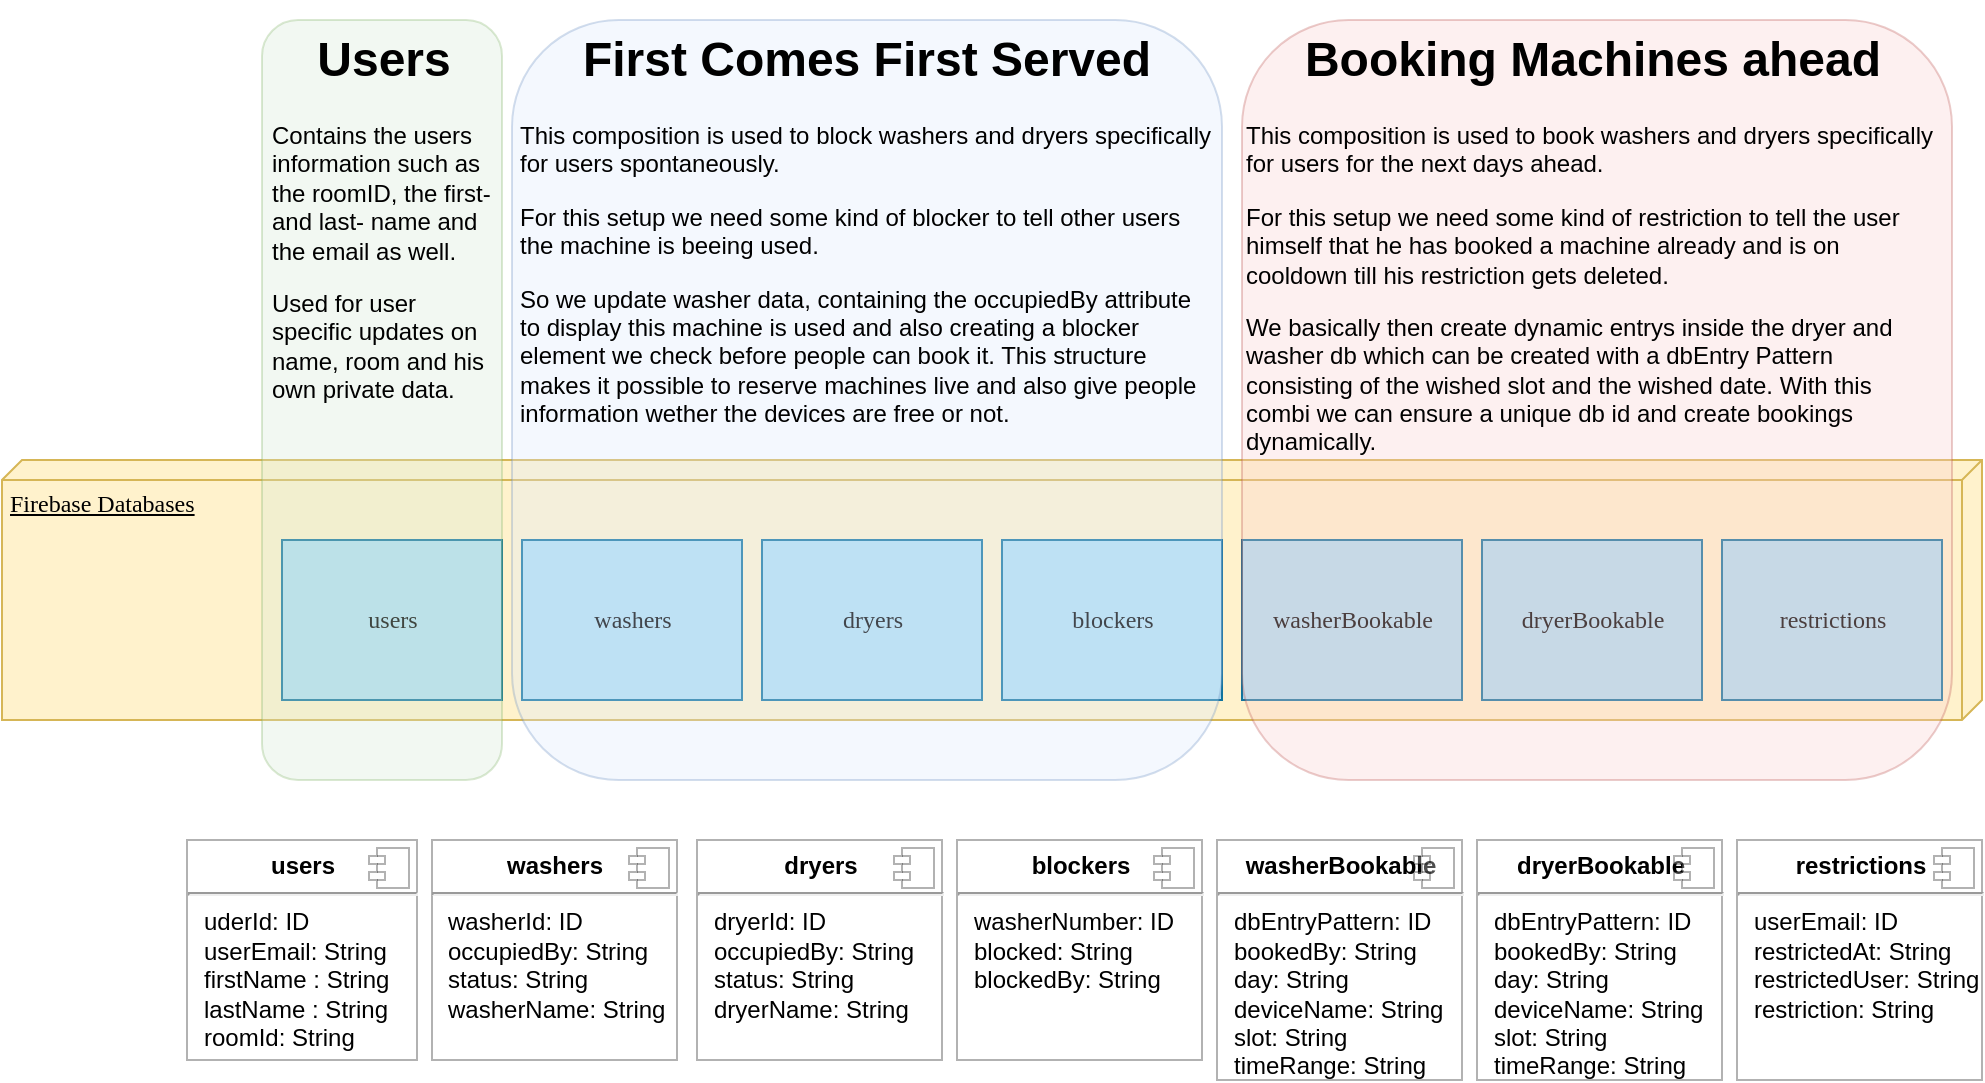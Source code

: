 <mxfile version="20.7.4" type="github">
  <diagram name="Page-1" id="5f0bae14-7c28-e335-631c-24af17079c00">
    <mxGraphModel dx="1639" dy="901" grid="1" gridSize="10" guides="1" tooltips="1" connect="1" arrows="1" fold="1" page="1" pageScale="1" pageWidth="1100" pageHeight="850" background="none" math="0" shadow="0">
      <root>
        <mxCell id="0" />
        <mxCell id="1" parent="0" />
        <mxCell id="r8EusleEMPzekrwfMVhx-1" value="Firebase Databases" style="verticalAlign=top;align=left;spacingTop=8;spacingLeft=2;spacingRight=12;shape=cube;size=10;direction=south;fontStyle=4;html=1;rounded=0;shadow=0;comic=0;labelBackgroundColor=none;strokeWidth=1;fontFamily=Verdana;fontSize=12;fillColor=#fff2cc;strokeColor=#d6b656;" vertex="1" parent="1">
          <mxGeometry x="48" y="300" width="990" height="130" as="geometry" />
        </mxCell>
        <mxCell id="r8EusleEMPzekrwfMVhx-3" value="users" style="html=1;rounded=0;shadow=0;comic=0;labelBackgroundColor=none;strokeWidth=1;fontFamily=Verdana;fontSize=12;align=center;fillColor=#b1ddf0;strokeColor=#10739e;" vertex="1" parent="1">
          <mxGeometry x="188" y="340" width="110" height="80" as="geometry" />
        </mxCell>
        <mxCell id="r8EusleEMPzekrwfMVhx-4" value="washers" style="html=1;rounded=0;shadow=0;comic=0;labelBackgroundColor=none;strokeWidth=1;fontFamily=Verdana;fontSize=12;align=center;fillColor=#b1ddf0;strokeColor=#10739e;" vertex="1" parent="1">
          <mxGeometry x="308" y="340" width="110" height="80" as="geometry" />
        </mxCell>
        <mxCell id="r8EusleEMPzekrwfMVhx-5" value="dryers" style="html=1;rounded=0;shadow=0;comic=0;labelBackgroundColor=none;strokeWidth=1;fontFamily=Verdana;fontSize=12;align=center;fillColor=#b1ddf0;strokeColor=#10739e;" vertex="1" parent="1">
          <mxGeometry x="428" y="340" width="110" height="80" as="geometry" />
        </mxCell>
        <mxCell id="r8EusleEMPzekrwfMVhx-6" value="blockers" style="html=1;rounded=0;shadow=0;comic=0;labelBackgroundColor=none;strokeWidth=1;fontFamily=Verdana;fontSize=12;align=center;fillColor=#b1ddf0;strokeColor=#10739e;" vertex="1" parent="1">
          <mxGeometry x="548" y="340" width="110" height="80" as="geometry" />
        </mxCell>
        <mxCell id="r8EusleEMPzekrwfMVhx-7" value="washerBookable" style="html=1;rounded=0;shadow=0;comic=0;labelBackgroundColor=none;strokeWidth=1;fontFamily=Verdana;fontSize=12;align=center;fillColor=#b1ddf0;strokeColor=#10739e;" vertex="1" parent="1">
          <mxGeometry x="668" y="340" width="110" height="80" as="geometry" />
        </mxCell>
        <mxCell id="r8EusleEMPzekrwfMVhx-8" value="dryerBookable" style="html=1;rounded=0;shadow=0;comic=0;labelBackgroundColor=none;strokeWidth=1;fontFamily=Verdana;fontSize=12;align=center;fillColor=#b1ddf0;strokeColor=#10739e;" vertex="1" parent="1">
          <mxGeometry x="788" y="340" width="110" height="80" as="geometry" />
        </mxCell>
        <mxCell id="r8EusleEMPzekrwfMVhx-9" value="restrictions" style="html=1;rounded=0;shadow=0;comic=0;labelBackgroundColor=none;strokeWidth=1;fontFamily=Verdana;fontSize=12;align=center;fillColor=#b1ddf0;strokeColor=#10739e;" vertex="1" parent="1">
          <mxGeometry x="908" y="340" width="110" height="80" as="geometry" />
        </mxCell>
        <mxCell id="r8EusleEMPzekrwfMVhx-10" value="" style="rounded=1;whiteSpace=wrap;html=1;fillColor=#d5e8d4;strokeColor=#82b366;opacity=30;" vertex="1" parent="1">
          <mxGeometry x="178" y="80" width="120" height="380" as="geometry" />
        </mxCell>
        <mxCell id="r8EusleEMPzekrwfMVhx-11" value="&lt;h1 style=&quot;text-align: center;&quot;&gt;Users&lt;/h1&gt;&lt;p style=&quot;&quot;&gt;&lt;span style=&quot;background-color: initial;&quot;&gt;Contains the users information such as the roomID, the first- and last- name and the email as well.&lt;/span&gt;&lt;br&gt;&lt;/p&gt;&lt;p&gt;Used for user specific updates on name, room and his own private data.&lt;/p&gt;" style="text;html=1;strokeColor=none;fillColor=none;spacing=5;spacingTop=-20;whiteSpace=wrap;overflow=hidden;rounded=0;opacity=30;align=left;" vertex="1" parent="1">
          <mxGeometry x="178" y="80" width="120" height="220" as="geometry" />
        </mxCell>
        <mxCell id="r8EusleEMPzekrwfMVhx-12" value="" style="rounded=1;whiteSpace=wrap;html=1;fillColor=#dae8fc;strokeColor=#6c8ebf;opacity=30;" vertex="1" parent="1">
          <mxGeometry x="303" y="80" width="355" height="380" as="geometry" />
        </mxCell>
        <mxCell id="r8EusleEMPzekrwfMVhx-17" value="&lt;h1&gt;First Comes First Served&lt;/h1&gt;&lt;p style=&quot;text-align: left;&quot;&gt;This composition is used to block washers and dryers specifically for users spontaneously.&lt;/p&gt;&lt;p style=&quot;text-align: left;&quot;&gt;For this setup we need some kind of blocker to tell other users the machine is beeing used.&lt;/p&gt;&lt;p style=&quot;text-align: left;&quot;&gt;So we update washer data, containing the occupiedBy attribute to display this machine is used and also creating a blocker element we check before people can book it. This structure makes it possible to reserve machines live and also give people information wether the devices are free or not.&lt;/p&gt;&lt;p style=&quot;text-align: left;&quot;&gt;&lt;br&gt;&lt;/p&gt;" style="text;html=1;strokeColor=none;fillColor=none;spacing=5;spacingTop=-20;whiteSpace=wrap;overflow=hidden;rounded=0;opacity=30;align=center;" vertex="1" parent="1">
          <mxGeometry x="303" y="80" width="355" height="220" as="geometry" />
        </mxCell>
        <mxCell id="r8EusleEMPzekrwfMVhx-18" value="" style="rounded=1;whiteSpace=wrap;html=1;fillColor=#f8cecc;strokeColor=#b85450;opacity=30;" vertex="1" parent="1">
          <mxGeometry x="668" y="80" width="355" height="380" as="geometry" />
        </mxCell>
        <mxCell id="r8EusleEMPzekrwfMVhx-19" value="&lt;h1&gt;Booking Machines ahead&lt;/h1&gt;&lt;p style=&quot;text-align: left;&quot;&gt;This composition is used to book washers and dryers specifically for users for the next days ahead.&lt;/p&gt;&lt;p style=&quot;text-align: left;&quot;&gt;For this setup we need some kind of restriction to tell the user himself that he has booked a machine already and is on cooldown till his restriction gets deleted.&lt;/p&gt;&lt;p style=&quot;text-align: left;&quot;&gt;We basically then create dynamic entrys inside the dryer and washer db which can be created with a dbEntry Pattern consisting of the wished slot and the wished date. With this combi we can ensure a unique db id and create bookings dynamically.&lt;/p&gt;&lt;p style=&quot;text-align: left;&quot;&gt;&lt;br&gt;&lt;/p&gt;" style="text;html=1;strokeColor=none;fillColor=none;spacing=5;spacingTop=-20;whiteSpace=wrap;overflow=hidden;rounded=0;opacity=30;align=center;" vertex="1" parent="1">
          <mxGeometry x="665.5" y="80" width="355" height="220" as="geometry" />
        </mxCell>
        <mxCell id="r8EusleEMPzekrwfMVhx-20" value="&lt;p style=&quot;margin:0px;margin-top:6px;text-align:center;&quot;&gt;&lt;b&gt;users&lt;/b&gt;&lt;/p&gt;&lt;hr&gt;&lt;p style=&quot;margin:0px;margin-left:8px;&quot;&gt;uderId: ID&lt;/p&gt;&lt;p style=&quot;margin:0px;margin-left:8px;&quot;&gt;userEmail: String&lt;br&gt;firstName : String&lt;/p&gt;&lt;p style=&quot;margin:0px;margin-left:8px;&quot;&gt;lastName : String&lt;br&gt;&lt;/p&gt;&lt;p style=&quot;margin:0px;margin-left:8px;&quot;&gt;roomId: String&lt;br&gt;&lt;/p&gt;&lt;p style=&quot;margin:0px;margin-left:8px;&quot;&gt;&lt;br&gt;&lt;/p&gt;" style="align=left;overflow=fill;html=1;dropTarget=0;opacity=30;" vertex="1" parent="1">
          <mxGeometry x="140.5" y="490" width="115" height="110" as="geometry" />
        </mxCell>
        <mxCell id="r8EusleEMPzekrwfMVhx-21" value="" style="shape=component;jettyWidth=8;jettyHeight=4;opacity=30;" vertex="1" parent="r8EusleEMPzekrwfMVhx-20">
          <mxGeometry x="1" width="20" height="20" relative="1" as="geometry">
            <mxPoint x="-24" y="4" as="offset" />
          </mxGeometry>
        </mxCell>
        <mxCell id="r8EusleEMPzekrwfMVhx-24" value="&lt;p style=&quot;margin:0px;margin-top:6px;text-align:center;&quot;&gt;&lt;b&gt;washers&lt;/b&gt;&lt;/p&gt;&lt;hr&gt;&lt;p style=&quot;margin:0px;margin-left:8px;&quot;&gt;washerId: ID&lt;br&gt;occupiedBy: String&lt;/p&gt;&lt;p style=&quot;margin:0px;margin-left:8px;&quot;&gt;status: String&lt;br&gt;&lt;/p&gt;&lt;p style=&quot;margin:0px;margin-left:8px;&quot;&gt;washerName: String&lt;/p&gt;" style="align=left;overflow=fill;html=1;dropTarget=0;opacity=30;" vertex="1" parent="1">
          <mxGeometry x="263" y="490" width="122.5" height="110" as="geometry" />
        </mxCell>
        <mxCell id="r8EusleEMPzekrwfMVhx-25" value="" style="shape=component;jettyWidth=8;jettyHeight=4;opacity=30;" vertex="1" parent="r8EusleEMPzekrwfMVhx-24">
          <mxGeometry x="1" width="20" height="20" relative="1" as="geometry">
            <mxPoint x="-24" y="4" as="offset" />
          </mxGeometry>
        </mxCell>
        <mxCell id="r8EusleEMPzekrwfMVhx-26" value="&lt;p style=&quot;margin:0px;margin-top:6px;text-align:center;&quot;&gt;&lt;b&gt;dryers&lt;/b&gt;&lt;/p&gt;&lt;hr&gt;&lt;p style=&quot;margin:0px;margin-left:8px;&quot;&gt;dryerId: ID&lt;br&gt;occupiedBy: String&lt;/p&gt;&lt;p style=&quot;margin:0px;margin-left:8px;&quot;&gt;status: String&lt;br&gt;&lt;/p&gt;&lt;p style=&quot;margin:0px;margin-left:8px;&quot;&gt;dryerName: String&lt;/p&gt;" style="align=left;overflow=fill;html=1;dropTarget=0;opacity=30;" vertex="1" parent="1">
          <mxGeometry x="395.5" y="490" width="122.5" height="110" as="geometry" />
        </mxCell>
        <mxCell id="r8EusleEMPzekrwfMVhx-27" value="" style="shape=component;jettyWidth=8;jettyHeight=4;opacity=30;" vertex="1" parent="r8EusleEMPzekrwfMVhx-26">
          <mxGeometry x="1" width="20" height="20" relative="1" as="geometry">
            <mxPoint x="-24" y="4" as="offset" />
          </mxGeometry>
        </mxCell>
        <mxCell id="r8EusleEMPzekrwfMVhx-28" value="&lt;p style=&quot;margin:0px;margin-top:6px;text-align:center;&quot;&gt;&lt;b&gt;blockers&lt;/b&gt;&lt;/p&gt;&lt;hr&gt;&lt;p style=&quot;margin:0px;margin-left:8px;&quot;&gt;washerNumber: ID&lt;br&gt;blocked: String&lt;/p&gt;&lt;p style=&quot;margin:0px;margin-left:8px;&quot;&gt;blockedBy: String&lt;br&gt;&lt;/p&gt;&lt;p style=&quot;margin:0px;margin-left:8px;&quot;&gt;&lt;br&gt;&lt;/p&gt;" style="align=left;overflow=fill;html=1;dropTarget=0;opacity=30;" vertex="1" parent="1">
          <mxGeometry x="525.5" y="490" width="122.5" height="110" as="geometry" />
        </mxCell>
        <mxCell id="r8EusleEMPzekrwfMVhx-29" value="" style="shape=component;jettyWidth=8;jettyHeight=4;opacity=30;" vertex="1" parent="r8EusleEMPzekrwfMVhx-28">
          <mxGeometry x="1" width="20" height="20" relative="1" as="geometry">
            <mxPoint x="-24" y="4" as="offset" />
          </mxGeometry>
        </mxCell>
        <mxCell id="r8EusleEMPzekrwfMVhx-30" value="&lt;p style=&quot;margin:0px;margin-top:6px;text-align:center;&quot;&gt;&lt;b&gt;washerBookable&lt;/b&gt;&lt;/p&gt;&lt;hr&gt;&lt;p style=&quot;margin:0px;margin-left:8px;&quot;&gt;dbEntryPattern: ID&lt;br&gt;bookedBy: String&lt;/p&gt;&lt;p style=&quot;margin:0px;margin-left:8px;&quot;&gt;day: String&lt;br&gt;&lt;/p&gt;&lt;p style=&quot;margin:0px;margin-left:8px;&quot;&gt;deviceName: String&lt;/p&gt;&lt;p style=&quot;border-color: var(--border-color); margin: 0px 0px 0px 8px;&quot;&gt;slot: String&lt;/p&gt;&lt;p style=&quot;border-color: var(--border-color); margin: 0px 0px 0px 8px;&quot;&gt;timeRange: String&lt;/p&gt;&lt;p style=&quot;border-color: var(--border-color); margin: 0px 0px 0px 8px;&quot;&gt;&lt;br style=&quot;border-color: var(--border-color);&quot;&gt;&lt;/p&gt;&lt;p style=&quot;border-color: var(--border-color); margin: 0px 0px 0px 8px;&quot;&gt;&lt;br style=&quot;border-color: var(--border-color);&quot;&gt;&lt;/p&gt;&lt;p style=&quot;margin:0px;margin-left:8px;&quot;&gt;&lt;br&gt;&lt;/p&gt;" style="align=left;overflow=fill;html=1;dropTarget=0;opacity=30;" vertex="1" parent="1">
          <mxGeometry x="655.5" y="490" width="122.5" height="120" as="geometry" />
        </mxCell>
        <mxCell id="r8EusleEMPzekrwfMVhx-31" value="" style="shape=component;jettyWidth=8;jettyHeight=4;opacity=30;" vertex="1" parent="r8EusleEMPzekrwfMVhx-30">
          <mxGeometry x="1" width="20" height="20" relative="1" as="geometry">
            <mxPoint x="-24" y="4" as="offset" />
          </mxGeometry>
        </mxCell>
        <mxCell id="r8EusleEMPzekrwfMVhx-32" value="&lt;p style=&quot;margin:0px;margin-top:6px;text-align:center;&quot;&gt;&lt;b&gt;dryerBookable&lt;/b&gt;&lt;/p&gt;&lt;hr&gt;&lt;p style=&quot;margin:0px;margin-left:8px;&quot;&gt;dbEntryPattern: ID&lt;br&gt;bookedBy: String&lt;/p&gt;&lt;p style=&quot;margin:0px;margin-left:8px;&quot;&gt;day: String&lt;br&gt;&lt;/p&gt;&lt;p style=&quot;margin:0px;margin-left:8px;&quot;&gt;deviceName: String&lt;/p&gt;&lt;p style=&quot;border-color: var(--border-color); margin: 0px 0px 0px 8px;&quot;&gt;slot: String&lt;/p&gt;&lt;p style=&quot;border-color: var(--border-color); margin: 0px 0px 0px 8px;&quot;&gt;timeRange: String&lt;/p&gt;&lt;p style=&quot;border-color: var(--border-color); margin: 0px 0px 0px 8px;&quot;&gt;&lt;br style=&quot;border-color: var(--border-color);&quot;&gt;&lt;/p&gt;&lt;p style=&quot;border-color: var(--border-color); margin: 0px 0px 0px 8px;&quot;&gt;&lt;br style=&quot;border-color: var(--border-color);&quot;&gt;&lt;/p&gt;&lt;p style=&quot;margin:0px;margin-left:8px;&quot;&gt;&lt;br&gt;&lt;/p&gt;" style="align=left;overflow=fill;html=1;dropTarget=0;opacity=30;" vertex="1" parent="1">
          <mxGeometry x="785.5" y="490" width="122.5" height="120" as="geometry" />
        </mxCell>
        <mxCell id="r8EusleEMPzekrwfMVhx-33" value="" style="shape=component;jettyWidth=8;jettyHeight=4;opacity=30;" vertex="1" parent="r8EusleEMPzekrwfMVhx-32">
          <mxGeometry x="1" width="20" height="20" relative="1" as="geometry">
            <mxPoint x="-24" y="4" as="offset" />
          </mxGeometry>
        </mxCell>
        <mxCell id="r8EusleEMPzekrwfMVhx-34" value="&lt;p style=&quot;margin:0px;margin-top:6px;text-align:center;&quot;&gt;&lt;b&gt;restrictions&lt;/b&gt;&lt;/p&gt;&lt;hr&gt;&lt;p style=&quot;margin:0px;margin-left:8px;&quot;&gt;userEmail: ID&lt;br&gt;restrictedAt: String&lt;/p&gt;&lt;p style=&quot;margin:0px;margin-left:8px;&quot;&gt;restrictedUser: String&lt;br&gt;&lt;/p&gt;&lt;p style=&quot;margin:0px;margin-left:8px;&quot;&gt;restriction: String&lt;/p&gt;&lt;p style=&quot;border-color: var(--border-color); margin: 0px 0px 0px 8px;&quot;&gt;&lt;br&gt;&lt;/p&gt;&lt;p style=&quot;border-color: var(--border-color); margin: 0px 0px 0px 8px;&quot;&gt;&lt;br style=&quot;border-color: var(--border-color);&quot;&gt;&lt;/p&gt;&lt;p style=&quot;margin:0px;margin-left:8px;&quot;&gt;&lt;br&gt;&lt;/p&gt;" style="align=left;overflow=fill;html=1;dropTarget=0;opacity=30;" vertex="1" parent="1">
          <mxGeometry x="915.5" y="490" width="122.5" height="120" as="geometry" />
        </mxCell>
        <mxCell id="r8EusleEMPzekrwfMVhx-35" value="" style="shape=component;jettyWidth=8;jettyHeight=4;opacity=30;" vertex="1" parent="r8EusleEMPzekrwfMVhx-34">
          <mxGeometry x="1" width="20" height="20" relative="1" as="geometry">
            <mxPoint x="-24" y="4" as="offset" />
          </mxGeometry>
        </mxCell>
      </root>
    </mxGraphModel>
  </diagram>
</mxfile>
